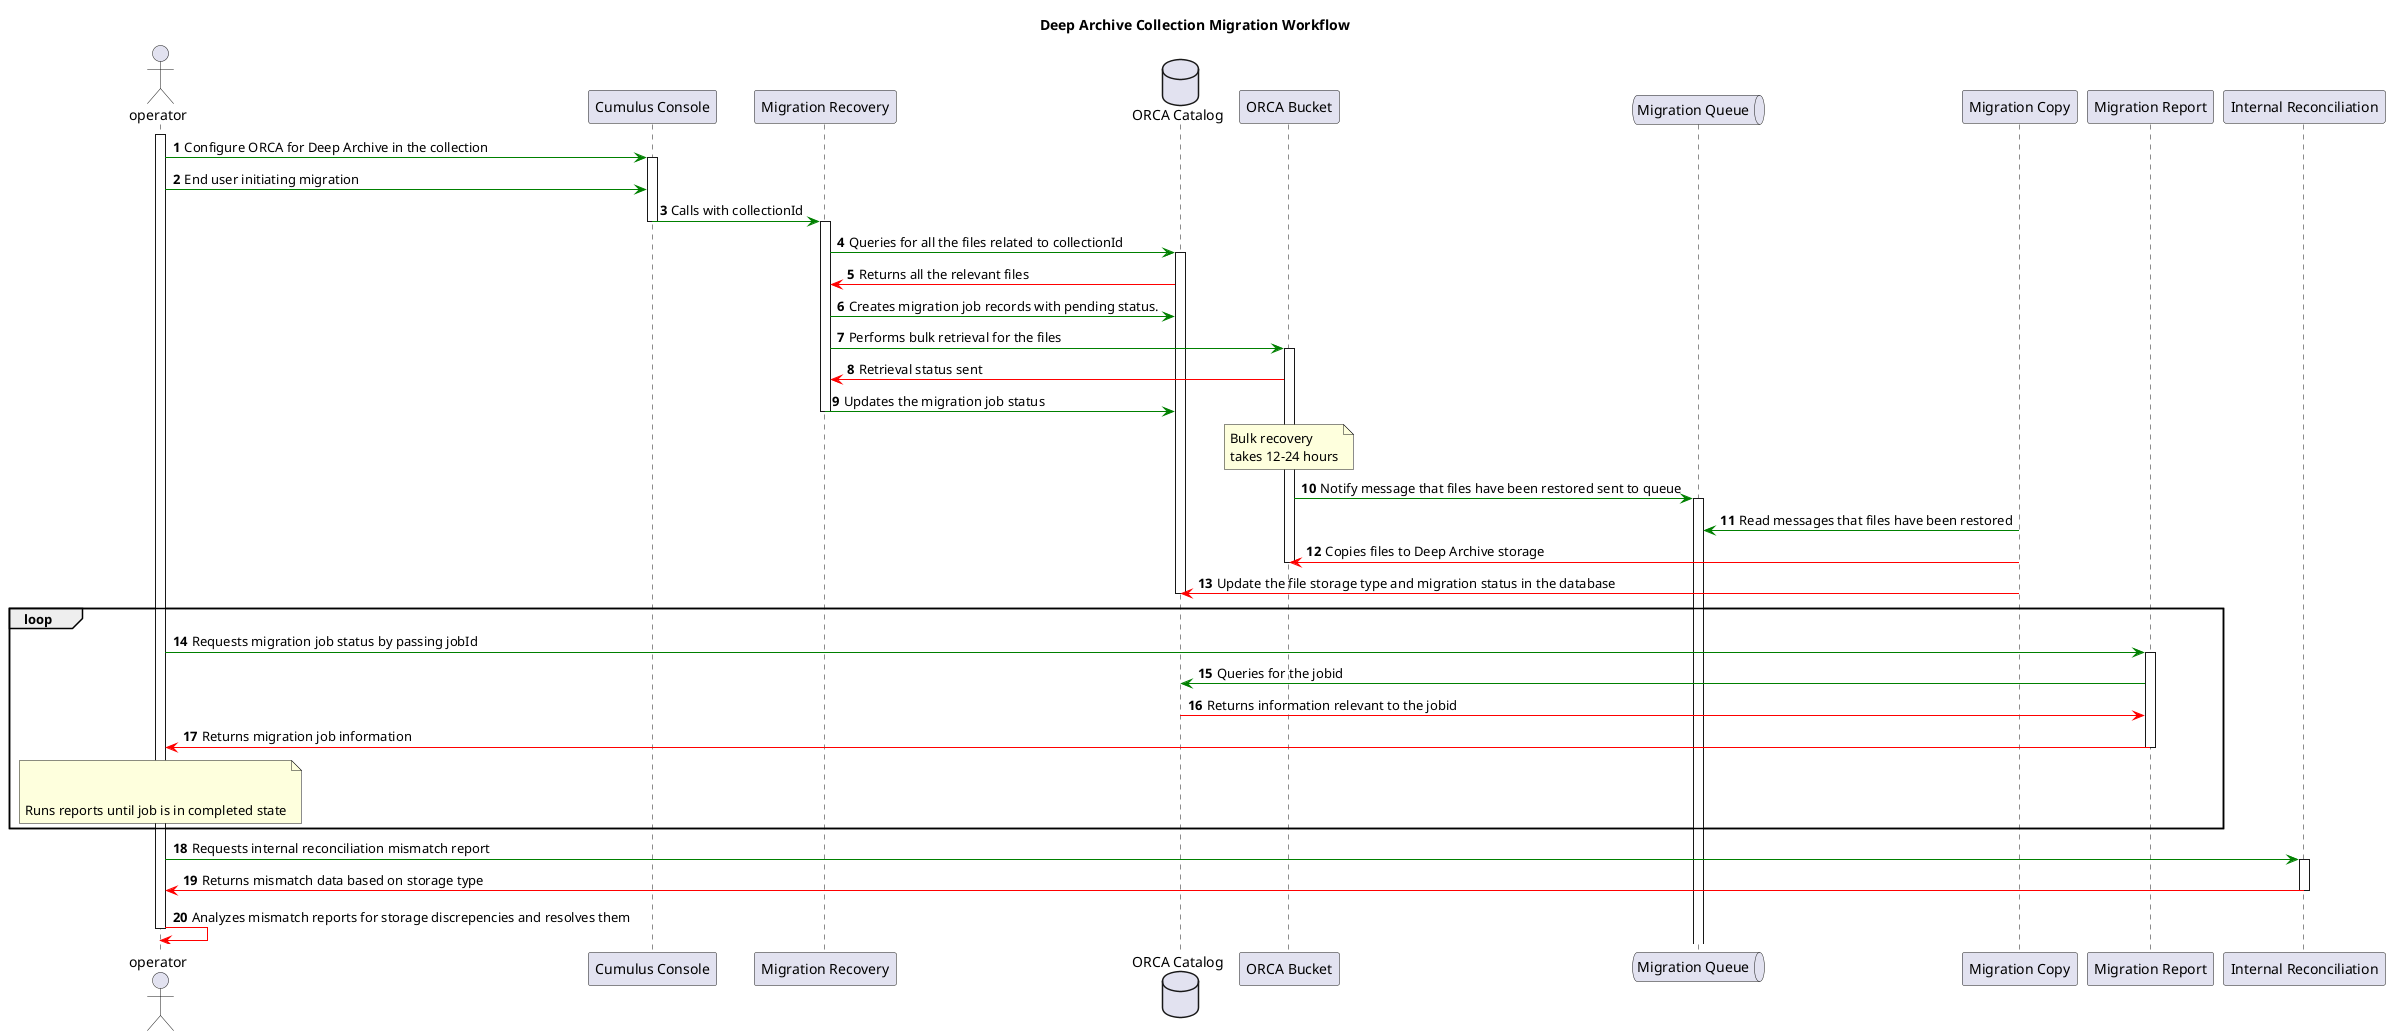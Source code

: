 @startuml

title "Deep Archive Collection Migration Workflow"

actor operator
participant "Cumulus Console" as cc
participant "Migration Recovery" as ms
database "ORCA Catalog" as oc
participant "ORCA Bucket" as ob
queue "Migration Queue" as mq
participant "Migration Copy" as mc
participant "Migration Report" as mr
participant "Internal Reconciliation" as ir
autonumber

activate operator

operator -[#green]> cc: Configure ORCA for Deep Archive in the collection
activate cc
operator -[#green]> cc: End user initiating migration
cc-[#green]> ms: Calls with collectionId
deactivate cc

activate ms


ms-[#green]> oc: Queries for all the files related to collectionId
activate oc
oc-[#red]>ms: Returns all the relevant files

ms -[#green]> oc: Creates migration job records with pending status.

ms-[#green]> ob: Performs bulk retrieval for the files
activate ob
ob -[#red]> ms: Retrieval status sent

ms -[#green]> oc: Updates the migration job status

deactivate ms
note over ob
Bulk recovery 
takes 12-24 hours
end note

ob-[#green]> mq: Notify message that files have been restored sent to queue


activate mq
mc-[#green]> mq: Read messages that files have been restored

mc -[#red]> ob: Copies files to Deep Archive storage

deactivate ob
mc-[#red]> oc: Update the file storage type and migration status in the database
deactivate oc
loop

operator -[#green]> mr: Requests migration job status by passing jobId
activate mr
mr -[#green]> oc: Queries for the jobid
oc -[#red]> mr: Returns information relevant to the jobid



mr -[#red]> operator: Returns migration job information
deactivate mr
note over operator


Runs reports until job is in completed state
end note
end

operator-[#green]> ir: Requests internal reconciliation mismatch report
activate ir
ir-[#red]> operator: Returns mismatch data based on storage type
deactivate ir
operator -[#red]> operator: Analyzes mismatch reports for storage discrepencies and resolves them


'
deactivate operator
@enduml